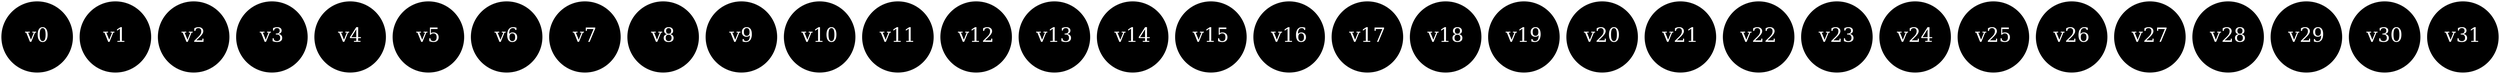 graph {
node[fontcolor = white, fillcolor = black, style = filled, shape = circle, width="2.5", height="2.5", fontsize = "50"];
v0 [pos = "82, 76!"];
v1 [pos = "96, 44!"];
v2 [pos = "50, 5!"];
v3 [pos = "49, 8!"];
v4 [pos = "13, 7!"];
v5 [pos = "29, 89!"];
v6 [pos = "58, 30!"];
v7 [pos = "84, 39!"];
v8 [pos = "14, 24!"];
v9 [pos = "2, 39!"];
v10 [pos = "3, 82!"];
v11 [pos = "5, 10!"];
v12 [pos = "98, 52!"];
v13 [pos = "84, 25!"];
v14 [pos = "61, 59!"];
v15 [pos = "1, 65!"];
v16 [pos = "88, 51!"];
v17 [pos = "91, 2!"];
v18 [pos = "19, 32!"];
v19 [pos = "93, 3!"];
v20 [pos = "50, 93!"];
v21 [pos = "98, 14!"];
v22 [pos = "5, 42!"];
v23 [pos = "42, 9!"];
v24 [pos = "61, 62!"];
v25 [pos = "9, 97!"];
v26 [pos = "80, 55!"];
v27 [pos = "57, 69!"];
v28 [pos = "23, 15!"];
v29 [pos = "20, 70!"];
v30 [pos = "85, 60!"];
v31 [pos = "98, 5!"];
}
